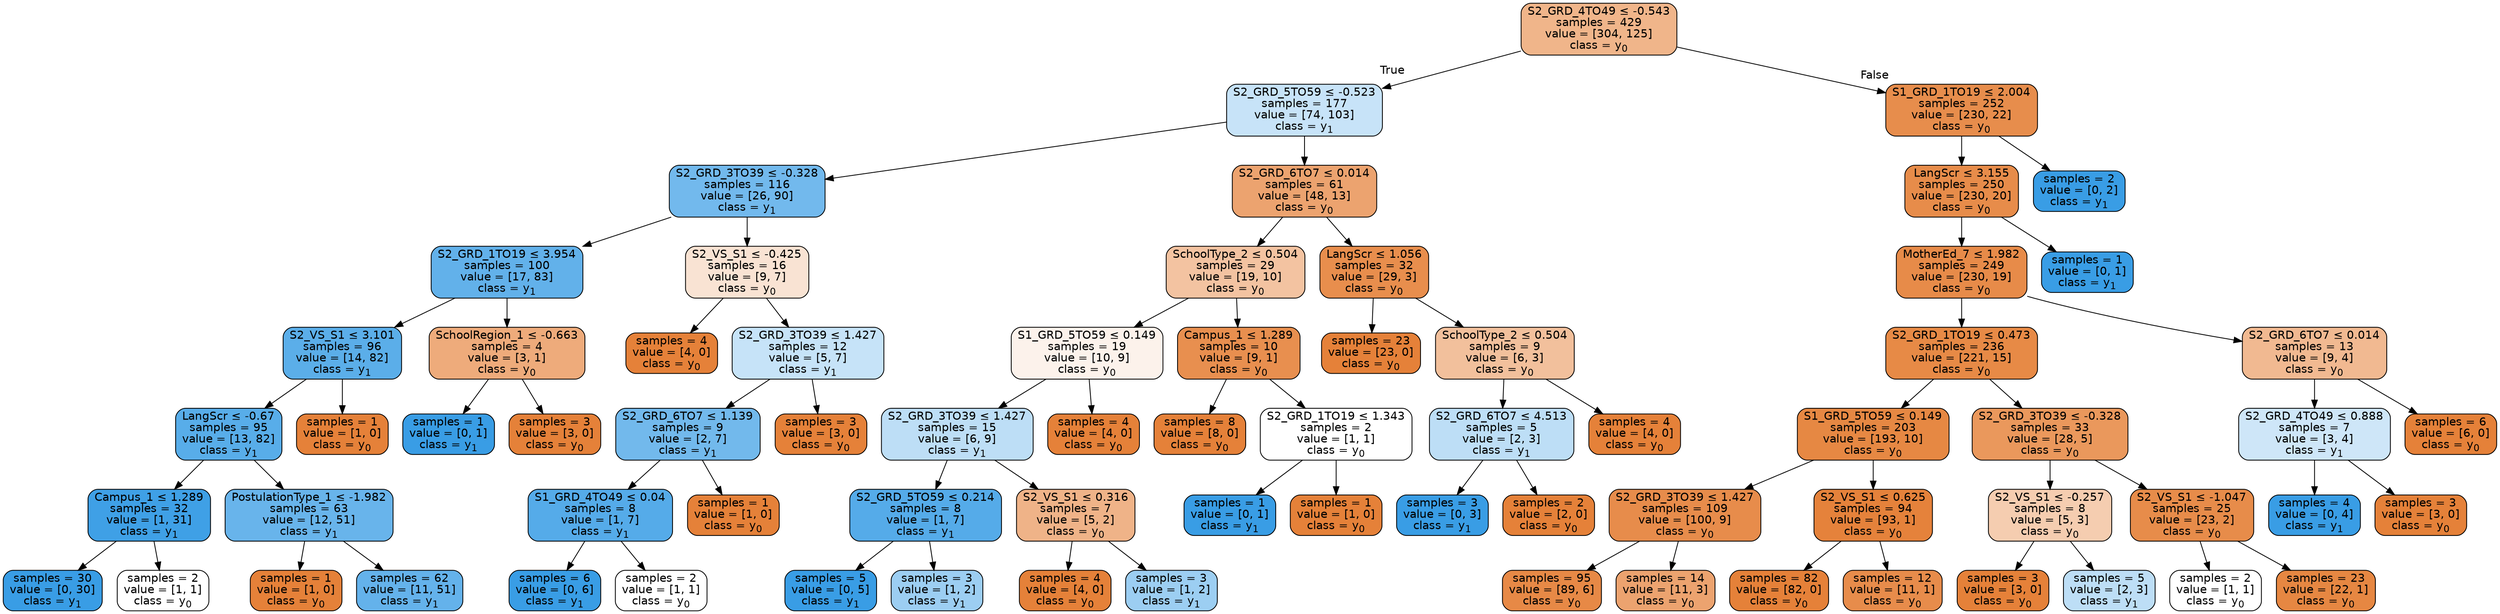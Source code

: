 digraph Tree {
node [shape=box, style="filled, rounded", color="black", fontname=helvetica] ;
edge [fontname=helvetica] ;
0 [label=<S2_GRD_4TO49 &le; -0.543<br/>samples = 429<br/>value = [304, 125]<br/>class = y<SUB>0</SUB>>, fillcolor="#f0b58a"] ;
1 [label=<S2_GRD_5TO59 &le; -0.523<br/>samples = 177<br/>value = [74, 103]<br/>class = y<SUB>1</SUB>>, fillcolor="#c7e3f8"] ;
0 -> 1 [labeldistance=2.5, labelangle=45, headlabel="True"] ;
2 [label=<S2_GRD_3TO39 &le; -0.328<br/>samples = 116<br/>value = [26, 90]<br/>class = y<SUB>1</SUB>>, fillcolor="#72b9ed"] ;
1 -> 2 ;
3 [label=<S2_GRD_1TO19 &le; 3.954<br/>samples = 100<br/>value = [17, 83]<br/>class = y<SUB>1</SUB>>, fillcolor="#62b1ea"] ;
2 -> 3 ;
4 [label=<S2_VS_S1 &le; 3.101<br/>samples = 96<br/>value = [14, 82]<br/>class = y<SUB>1</SUB>>, fillcolor="#5baee9"] ;
3 -> 4 ;
5 [label=<LangScr &le; -0.67<br/>samples = 95<br/>value = [13, 82]<br/>class = y<SUB>1</SUB>>, fillcolor="#58ade9"] ;
4 -> 5 ;
6 [label=<Campus_1 &le; 1.289<br/>samples = 32<br/>value = [1, 31]<br/>class = y<SUB>1</SUB>>, fillcolor="#3fa0e6"] ;
5 -> 6 ;
7 [label=<samples = 30<br/>value = [0, 30]<br/>class = y<SUB>1</SUB>>, fillcolor="#399de5"] ;
6 -> 7 ;
8 [label=<samples = 2<br/>value = [1, 1]<br/>class = y<SUB>0</SUB>>, fillcolor="#ffffff"] ;
6 -> 8 ;
9 [label=<PostulationType_1 &le; -1.982<br/>samples = 63<br/>value = [12, 51]<br/>class = y<SUB>1</SUB>>, fillcolor="#68b4eb"] ;
5 -> 9 ;
10 [label=<samples = 1<br/>value = [1, 0]<br/>class = y<SUB>0</SUB>>, fillcolor="#e58139"] ;
9 -> 10 ;
11 [label=<samples = 62<br/>value = [11, 51]<br/>class = y<SUB>1</SUB>>, fillcolor="#64b2eb"] ;
9 -> 11 ;
12 [label=<samples = 1<br/>value = [1, 0]<br/>class = y<SUB>0</SUB>>, fillcolor="#e58139"] ;
4 -> 12 ;
13 [label=<SchoolRegion_1 &le; -0.663<br/>samples = 4<br/>value = [3, 1]<br/>class = y<SUB>0</SUB>>, fillcolor="#eeab7b"] ;
3 -> 13 ;
14 [label=<samples = 1<br/>value = [0, 1]<br/>class = y<SUB>1</SUB>>, fillcolor="#399de5"] ;
13 -> 14 ;
15 [label=<samples = 3<br/>value = [3, 0]<br/>class = y<SUB>0</SUB>>, fillcolor="#e58139"] ;
13 -> 15 ;
16 [label=<S2_VS_S1 &le; -0.425<br/>samples = 16<br/>value = [9, 7]<br/>class = y<SUB>0</SUB>>, fillcolor="#f9e3d3"] ;
2 -> 16 ;
17 [label=<samples = 4<br/>value = [4, 0]<br/>class = y<SUB>0</SUB>>, fillcolor="#e58139"] ;
16 -> 17 ;
18 [label=<S2_GRD_3TO39 &le; 1.427<br/>samples = 12<br/>value = [5, 7]<br/>class = y<SUB>1</SUB>>, fillcolor="#c6e3f8"] ;
16 -> 18 ;
19 [label=<S2_GRD_6TO7 &le; 1.139<br/>samples = 9<br/>value = [2, 7]<br/>class = y<SUB>1</SUB>>, fillcolor="#72b9ec"] ;
18 -> 19 ;
20 [label=<S1_GRD_4TO49 &le; 0.04<br/>samples = 8<br/>value = [1, 7]<br/>class = y<SUB>1</SUB>>, fillcolor="#55abe9"] ;
19 -> 20 ;
21 [label=<samples = 6<br/>value = [0, 6]<br/>class = y<SUB>1</SUB>>, fillcolor="#399de5"] ;
20 -> 21 ;
22 [label=<samples = 2<br/>value = [1, 1]<br/>class = y<SUB>0</SUB>>, fillcolor="#ffffff"] ;
20 -> 22 ;
23 [label=<samples = 1<br/>value = [1, 0]<br/>class = y<SUB>0</SUB>>, fillcolor="#e58139"] ;
19 -> 23 ;
24 [label=<samples = 3<br/>value = [3, 0]<br/>class = y<SUB>0</SUB>>, fillcolor="#e58139"] ;
18 -> 24 ;
25 [label=<S2_GRD_6TO7 &le; 0.014<br/>samples = 61<br/>value = [48, 13]<br/>class = y<SUB>0</SUB>>, fillcolor="#eca36f"] ;
1 -> 25 ;
26 [label=<SchoolType_2 &le; 0.504<br/>samples = 29<br/>value = [19, 10]<br/>class = y<SUB>0</SUB>>, fillcolor="#f3c3a1"] ;
25 -> 26 ;
27 [label=<S1_GRD_5TO59 &le; 0.149<br/>samples = 19<br/>value = [10, 9]<br/>class = y<SUB>0</SUB>>, fillcolor="#fcf2eb"] ;
26 -> 27 ;
28 [label=<S2_GRD_3TO39 &le; 1.427<br/>samples = 15<br/>value = [6, 9]<br/>class = y<SUB>1</SUB>>, fillcolor="#bddef6"] ;
27 -> 28 ;
29 [label=<S2_GRD_5TO59 &le; 0.214<br/>samples = 8<br/>value = [1, 7]<br/>class = y<SUB>1</SUB>>, fillcolor="#55abe9"] ;
28 -> 29 ;
30 [label=<samples = 5<br/>value = [0, 5]<br/>class = y<SUB>1</SUB>>, fillcolor="#399de5"] ;
29 -> 30 ;
31 [label=<samples = 3<br/>value = [1, 2]<br/>class = y<SUB>1</SUB>>, fillcolor="#9ccef2"] ;
29 -> 31 ;
32 [label=<S2_VS_S1 &le; 0.316<br/>samples = 7<br/>value = [5, 2]<br/>class = y<SUB>0</SUB>>, fillcolor="#efb388"] ;
28 -> 32 ;
33 [label=<samples = 4<br/>value = [4, 0]<br/>class = y<SUB>0</SUB>>, fillcolor="#e58139"] ;
32 -> 33 ;
34 [label=<samples = 3<br/>value = [1, 2]<br/>class = y<SUB>1</SUB>>, fillcolor="#9ccef2"] ;
32 -> 34 ;
35 [label=<samples = 4<br/>value = [4, 0]<br/>class = y<SUB>0</SUB>>, fillcolor="#e58139"] ;
27 -> 35 ;
36 [label=<Campus_1 &le; 1.289<br/>samples = 10<br/>value = [9, 1]<br/>class = y<SUB>0</SUB>>, fillcolor="#e88f4f"] ;
26 -> 36 ;
37 [label=<samples = 8<br/>value = [8, 0]<br/>class = y<SUB>0</SUB>>, fillcolor="#e58139"] ;
36 -> 37 ;
38 [label=<S2_GRD_1TO19 &le; 1.343<br/>samples = 2<br/>value = [1, 1]<br/>class = y<SUB>0</SUB>>, fillcolor="#ffffff"] ;
36 -> 38 ;
39 [label=<samples = 1<br/>value = [0, 1]<br/>class = y<SUB>1</SUB>>, fillcolor="#399de5"] ;
38 -> 39 ;
40 [label=<samples = 1<br/>value = [1, 0]<br/>class = y<SUB>0</SUB>>, fillcolor="#e58139"] ;
38 -> 40 ;
41 [label=<LangScr &le; 1.056<br/>samples = 32<br/>value = [29, 3]<br/>class = y<SUB>0</SUB>>, fillcolor="#e88e4d"] ;
25 -> 41 ;
42 [label=<samples = 23<br/>value = [23, 0]<br/>class = y<SUB>0</SUB>>, fillcolor="#e58139"] ;
41 -> 42 ;
43 [label=<SchoolType_2 &le; 0.504<br/>samples = 9<br/>value = [6, 3]<br/>class = y<SUB>0</SUB>>, fillcolor="#f2c09c"] ;
41 -> 43 ;
44 [label=<S2_GRD_6TO7 &le; 4.513<br/>samples = 5<br/>value = [2, 3]<br/>class = y<SUB>1</SUB>>, fillcolor="#bddef6"] ;
43 -> 44 ;
45 [label=<samples = 3<br/>value = [0, 3]<br/>class = y<SUB>1</SUB>>, fillcolor="#399de5"] ;
44 -> 45 ;
46 [label=<samples = 2<br/>value = [2, 0]<br/>class = y<SUB>0</SUB>>, fillcolor="#e58139"] ;
44 -> 46 ;
47 [label=<samples = 4<br/>value = [4, 0]<br/>class = y<SUB>0</SUB>>, fillcolor="#e58139"] ;
43 -> 47 ;
48 [label=<S1_GRD_1TO19 &le; 2.004<br/>samples = 252<br/>value = [230, 22]<br/>class = y<SUB>0</SUB>>, fillcolor="#e78d4c"] ;
0 -> 48 [labeldistance=2.5, labelangle=-45, headlabel="False"] ;
49 [label=<LangScr &le; 3.155<br/>samples = 250<br/>value = [230, 20]<br/>class = y<SUB>0</SUB>>, fillcolor="#e78c4a"] ;
48 -> 49 ;
50 [label=<MotherEd_7 &le; 1.982<br/>samples = 249<br/>value = [230, 19]<br/>class = y<SUB>0</SUB>>, fillcolor="#e78b49"] ;
49 -> 50 ;
51 [label=<S2_GRD_1TO19 &le; 0.473<br/>samples = 236<br/>value = [221, 15]<br/>class = y<SUB>0</SUB>>, fillcolor="#e78a46"] ;
50 -> 51 ;
52 [label=<S1_GRD_5TO59 &le; 0.149<br/>samples = 203<br/>value = [193, 10]<br/>class = y<SUB>0</SUB>>, fillcolor="#e68843"] ;
51 -> 52 ;
53 [label=<S2_GRD_3TO39 &le; 1.427<br/>samples = 109<br/>value = [100, 9]<br/>class = y<SUB>0</SUB>>, fillcolor="#e78c4b"] ;
52 -> 53 ;
54 [label=<samples = 95<br/>value = [89, 6]<br/>class = y<SUB>0</SUB>>, fillcolor="#e78946"] ;
53 -> 54 ;
55 [label=<samples = 14<br/>value = [11, 3]<br/>class = y<SUB>0</SUB>>, fillcolor="#eca36f"] ;
53 -> 55 ;
56 [label=<S2_VS_S1 &le; 0.625<br/>samples = 94<br/>value = [93, 1]<br/>class = y<SUB>0</SUB>>, fillcolor="#e5823b"] ;
52 -> 56 ;
57 [label=<samples = 82<br/>value = [82, 0]<br/>class = y<SUB>0</SUB>>, fillcolor="#e58139"] ;
56 -> 57 ;
58 [label=<samples = 12<br/>value = [11, 1]<br/>class = y<SUB>0</SUB>>, fillcolor="#e78c4b"] ;
56 -> 58 ;
59 [label=<S2_GRD_3TO39 &le; -0.328<br/>samples = 33<br/>value = [28, 5]<br/>class = y<SUB>0</SUB>>, fillcolor="#ea985c"] ;
51 -> 59 ;
60 [label=<S2_VS_S1 &le; -0.257<br/>samples = 8<br/>value = [5, 3]<br/>class = y<SUB>0</SUB>>, fillcolor="#f5cdb0"] ;
59 -> 60 ;
61 [label=<samples = 3<br/>value = [3, 0]<br/>class = y<SUB>0</SUB>>, fillcolor="#e58139"] ;
60 -> 61 ;
62 [label=<samples = 5<br/>value = [2, 3]<br/>class = y<SUB>1</SUB>>, fillcolor="#bddef6"] ;
60 -> 62 ;
63 [label=<S2_VS_S1 &le; -1.047<br/>samples = 25<br/>value = [23, 2]<br/>class = y<SUB>0</SUB>>, fillcolor="#e78c4a"] ;
59 -> 63 ;
64 [label=<samples = 2<br/>value = [1, 1]<br/>class = y<SUB>0</SUB>>, fillcolor="#ffffff"] ;
63 -> 64 ;
65 [label=<samples = 23<br/>value = [22, 1]<br/>class = y<SUB>0</SUB>>, fillcolor="#e68742"] ;
63 -> 65 ;
66 [label=<S2_GRD_6TO7 &le; 0.014<br/>samples = 13<br/>value = [9, 4]<br/>class = y<SUB>0</SUB>>, fillcolor="#f1b991"] ;
50 -> 66 ;
67 [label=<S2_GRD_4TO49 &le; 0.888<br/>samples = 7<br/>value = [3, 4]<br/>class = y<SUB>1</SUB>>, fillcolor="#cee6f8"] ;
66 -> 67 ;
68 [label=<samples = 4<br/>value = [0, 4]<br/>class = y<SUB>1</SUB>>, fillcolor="#399de5"] ;
67 -> 68 ;
69 [label=<samples = 3<br/>value = [3, 0]<br/>class = y<SUB>0</SUB>>, fillcolor="#e58139"] ;
67 -> 69 ;
70 [label=<samples = 6<br/>value = [6, 0]<br/>class = y<SUB>0</SUB>>, fillcolor="#e58139"] ;
66 -> 70 ;
71 [label=<samples = 1<br/>value = [0, 1]<br/>class = y<SUB>1</SUB>>, fillcolor="#399de5"] ;
49 -> 71 ;
72 [label=<samples = 2<br/>value = [0, 2]<br/>class = y<SUB>1</SUB>>, fillcolor="#399de5"] ;
48 -> 72 ;
}